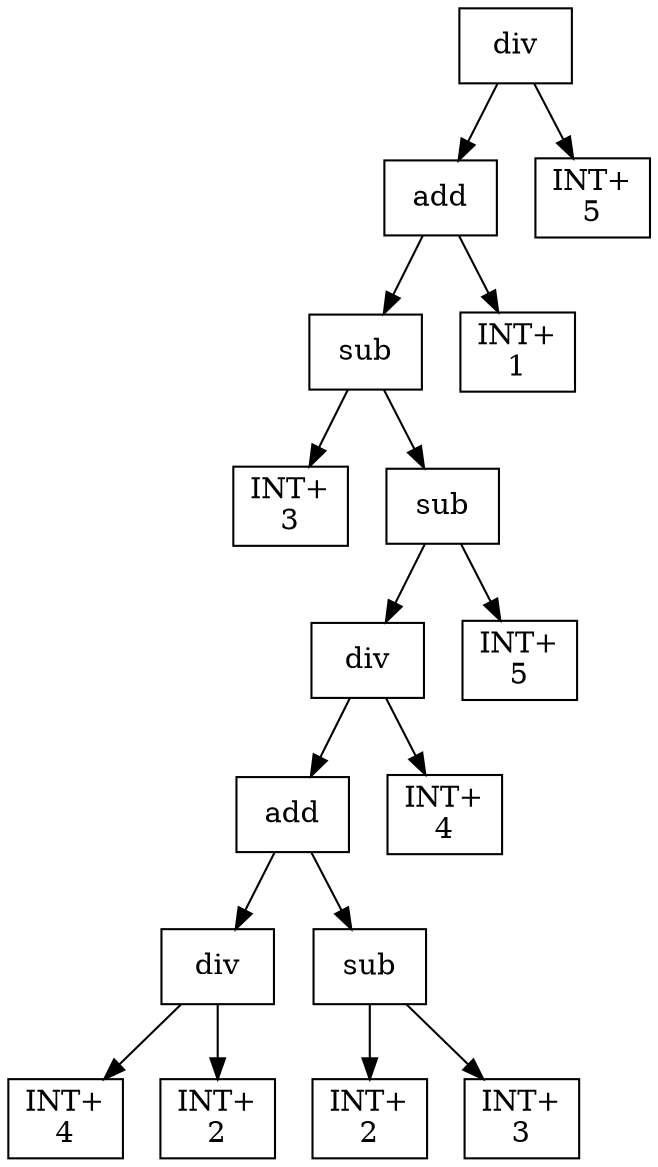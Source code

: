digraph expr {
  node [shape=box];
  n1 [label="div"];
  n2 [label="add"];
  n3 [label="sub"];
  n4 [label="INT+\n3"];
  n5 [label="sub"];
  n6 [label="div"];
  n7 [label="add"];
  n8 [label="div"];
  n9 [label="INT+\n4"];
  n10 [label="INT+\n2"];
  n8 -> n9;
  n8 -> n10;
  n11 [label="sub"];
  n12 [label="INT+\n2"];
  n13 [label="INT+\n3"];
  n11 -> n12;
  n11 -> n13;
  n7 -> n8;
  n7 -> n11;
  n14 [label="INT+\n4"];
  n6 -> n7;
  n6 -> n14;
  n15 [label="INT+\n5"];
  n5 -> n6;
  n5 -> n15;
  n3 -> n4;
  n3 -> n5;
  n16 [label="INT+\n1"];
  n2 -> n3;
  n2 -> n16;
  n17 [label="INT+\n5"];
  n1 -> n2;
  n1 -> n17;
}